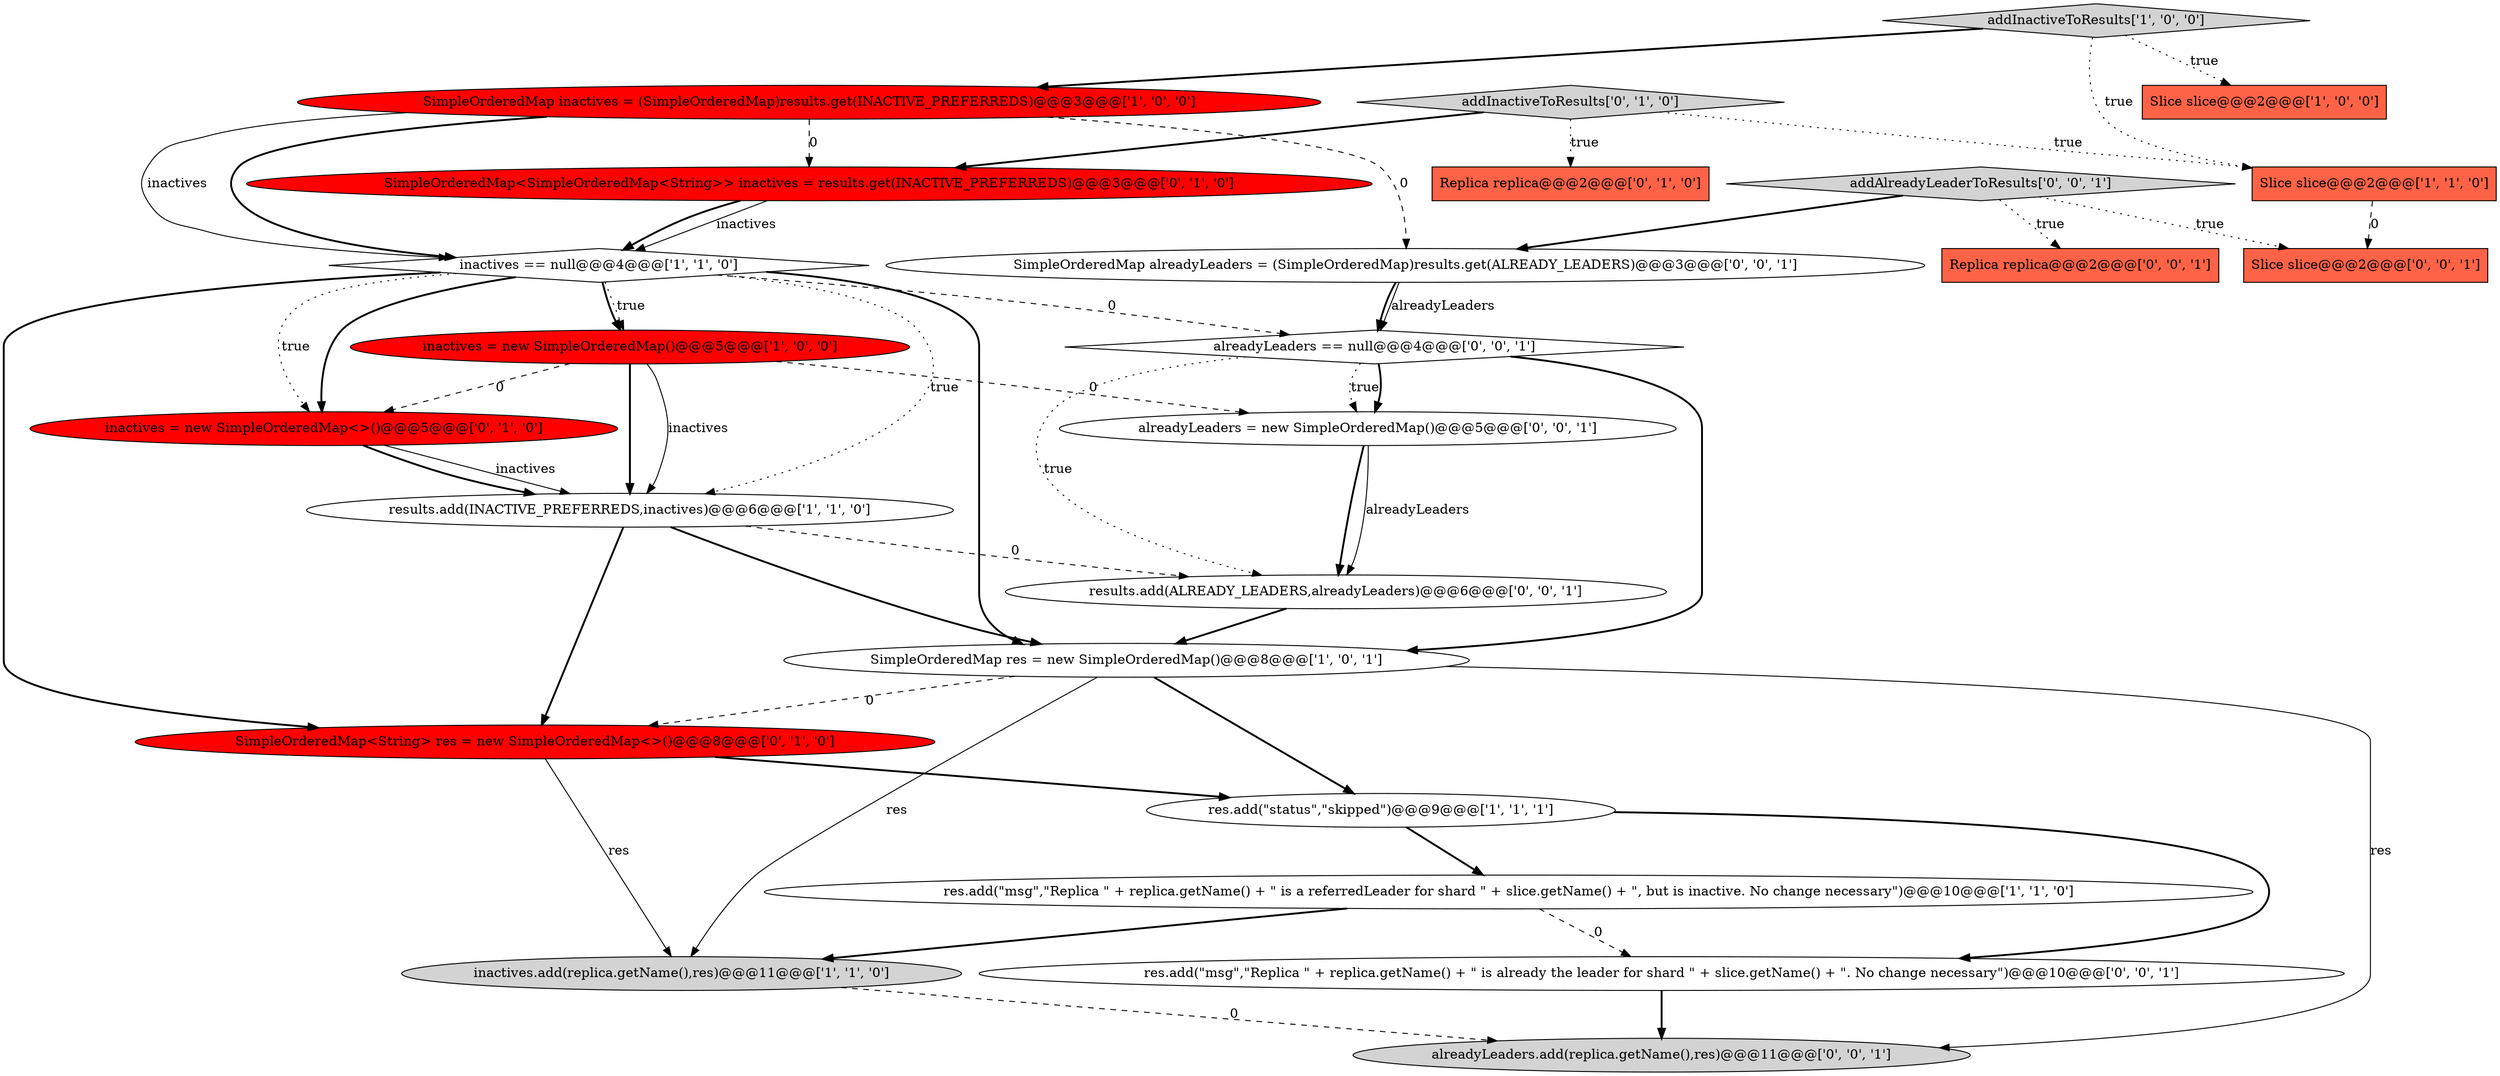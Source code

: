 digraph {
5 [style = filled, label = "results.add(INACTIVE_PREFERREDS,inactives)@@@6@@@['1', '1', '0']", fillcolor = white, shape = ellipse image = "AAA0AAABBB1BBB"];
9 [style = filled, label = "res.add(\"status\",\"skipped\")@@@9@@@['1', '1', '1']", fillcolor = white, shape = ellipse image = "AAA0AAABBB1BBB"];
2 [style = filled, label = "addInactiveToResults['1', '0', '0']", fillcolor = lightgray, shape = diamond image = "AAA0AAABBB1BBB"];
12 [style = filled, label = "addInactiveToResults['0', '1', '0']", fillcolor = lightgray, shape = diamond image = "AAA0AAABBB2BBB"];
20 [style = filled, label = "alreadyLeaders.add(replica.getName(),res)@@@11@@@['0', '0', '1']", fillcolor = lightgray, shape = ellipse image = "AAA0AAABBB3BBB"];
7 [style = filled, label = "res.add(\"msg\",\"Replica \" + replica.getName() + \" is a referredLeader for shard \" + slice.getName() + \", but is inactive. No change necessary\")@@@10@@@['1', '1', '0']", fillcolor = white, shape = ellipse image = "AAA0AAABBB1BBB"];
24 [style = filled, label = "results.add(ALREADY_LEADERS,alreadyLeaders)@@@6@@@['0', '0', '1']", fillcolor = white, shape = ellipse image = "AAA0AAABBB3BBB"];
8 [style = filled, label = "inactives = new SimpleOrderedMap()@@@5@@@['1', '0', '0']", fillcolor = red, shape = ellipse image = "AAA1AAABBB1BBB"];
4 [style = filled, label = "inactives.add(replica.getName(),res)@@@11@@@['1', '1', '0']", fillcolor = lightgray, shape = ellipse image = "AAA0AAABBB1BBB"];
10 [style = filled, label = "inactives == null@@@4@@@['1', '1', '0']", fillcolor = white, shape = diamond image = "AAA0AAABBB1BBB"];
14 [style = filled, label = "SimpleOrderedMap<SimpleOrderedMap<String>> inactives = results.get(INACTIVE_PREFERREDS)@@@3@@@['0', '1', '0']", fillcolor = red, shape = ellipse image = "AAA1AAABBB2BBB"];
3 [style = filled, label = "Slice slice@@@2@@@['1', '1', '0']", fillcolor = tomato, shape = box image = "AAA0AAABBB1BBB"];
18 [style = filled, label = "SimpleOrderedMap alreadyLeaders = (SimpleOrderedMap)results.get(ALREADY_LEADERS)@@@3@@@['0', '0', '1']", fillcolor = white, shape = ellipse image = "AAA0AAABBB3BBB"];
23 [style = filled, label = "Slice slice@@@2@@@['0', '0', '1']", fillcolor = tomato, shape = box image = "AAA0AAABBB3BBB"];
22 [style = filled, label = "res.add(\"msg\",\"Replica \" + replica.getName() + \" is already the leader for shard \" + slice.getName() + \". No change necessary\")@@@10@@@['0', '0', '1']", fillcolor = white, shape = ellipse image = "AAA0AAABBB3BBB"];
1 [style = filled, label = "Slice slice@@@2@@@['1', '0', '0']", fillcolor = tomato, shape = box image = "AAA0AAABBB1BBB"];
19 [style = filled, label = "addAlreadyLeaderToResults['0', '0', '1']", fillcolor = lightgray, shape = diamond image = "AAA0AAABBB3BBB"];
11 [style = filled, label = "inactives = new SimpleOrderedMap<>()@@@5@@@['0', '1', '0']", fillcolor = red, shape = ellipse image = "AAA1AAABBB2BBB"];
17 [style = filled, label = "alreadyLeaders == null@@@4@@@['0', '0', '1']", fillcolor = white, shape = diamond image = "AAA0AAABBB3BBB"];
0 [style = filled, label = "SimpleOrderedMap res = new SimpleOrderedMap()@@@8@@@['1', '0', '1']", fillcolor = white, shape = ellipse image = "AAA0AAABBB1BBB"];
6 [style = filled, label = "SimpleOrderedMap inactives = (SimpleOrderedMap)results.get(INACTIVE_PREFERREDS)@@@3@@@['1', '0', '0']", fillcolor = red, shape = ellipse image = "AAA1AAABBB1BBB"];
16 [style = filled, label = "alreadyLeaders = new SimpleOrderedMap()@@@5@@@['0', '0', '1']", fillcolor = white, shape = ellipse image = "AAA0AAABBB3BBB"];
21 [style = filled, label = "Replica replica@@@2@@@['0', '0', '1']", fillcolor = tomato, shape = box image = "AAA0AAABBB3BBB"];
13 [style = filled, label = "Replica replica@@@2@@@['0', '1', '0']", fillcolor = tomato, shape = box image = "AAA0AAABBB2BBB"];
15 [style = filled, label = "SimpleOrderedMap<String> res = new SimpleOrderedMap<>()@@@8@@@['0', '1', '0']", fillcolor = red, shape = ellipse image = "AAA1AAABBB2BBB"];
9->22 [style = bold, label=""];
2->3 [style = dotted, label="true"];
10->8 [style = dotted, label="true"];
12->3 [style = dotted, label="true"];
0->9 [style = bold, label=""];
0->4 [style = solid, label="res"];
19->18 [style = bold, label=""];
8->16 [style = dashed, label="0"];
10->15 [style = bold, label=""];
14->10 [style = solid, label="inactives"];
2->6 [style = bold, label=""];
24->0 [style = bold, label=""];
8->5 [style = solid, label="inactives"];
16->24 [style = bold, label=""];
17->24 [style = dotted, label="true"];
5->24 [style = dashed, label="0"];
11->5 [style = solid, label="inactives"];
18->17 [style = bold, label=""];
14->10 [style = bold, label=""];
5->15 [style = bold, label=""];
19->23 [style = dotted, label="true"];
0->15 [style = dashed, label="0"];
19->21 [style = dotted, label="true"];
7->4 [style = bold, label=""];
6->14 [style = dashed, label="0"];
9->7 [style = bold, label=""];
10->5 [style = dotted, label="true"];
6->18 [style = dashed, label="0"];
18->17 [style = solid, label="alreadyLeaders"];
17->16 [style = dotted, label="true"];
3->23 [style = dashed, label="0"];
11->5 [style = bold, label=""];
12->13 [style = dotted, label="true"];
17->0 [style = bold, label=""];
10->8 [style = bold, label=""];
8->5 [style = bold, label=""];
5->0 [style = bold, label=""];
22->20 [style = bold, label=""];
10->11 [style = dotted, label="true"];
15->9 [style = bold, label=""];
6->10 [style = solid, label="inactives"];
2->1 [style = dotted, label="true"];
4->20 [style = dashed, label="0"];
6->10 [style = bold, label=""];
10->0 [style = bold, label=""];
12->14 [style = bold, label=""];
15->4 [style = solid, label="res"];
10->17 [style = dashed, label="0"];
8->11 [style = dashed, label="0"];
0->20 [style = solid, label="res"];
16->24 [style = solid, label="alreadyLeaders"];
7->22 [style = dashed, label="0"];
17->16 [style = bold, label=""];
10->11 [style = bold, label=""];
}
